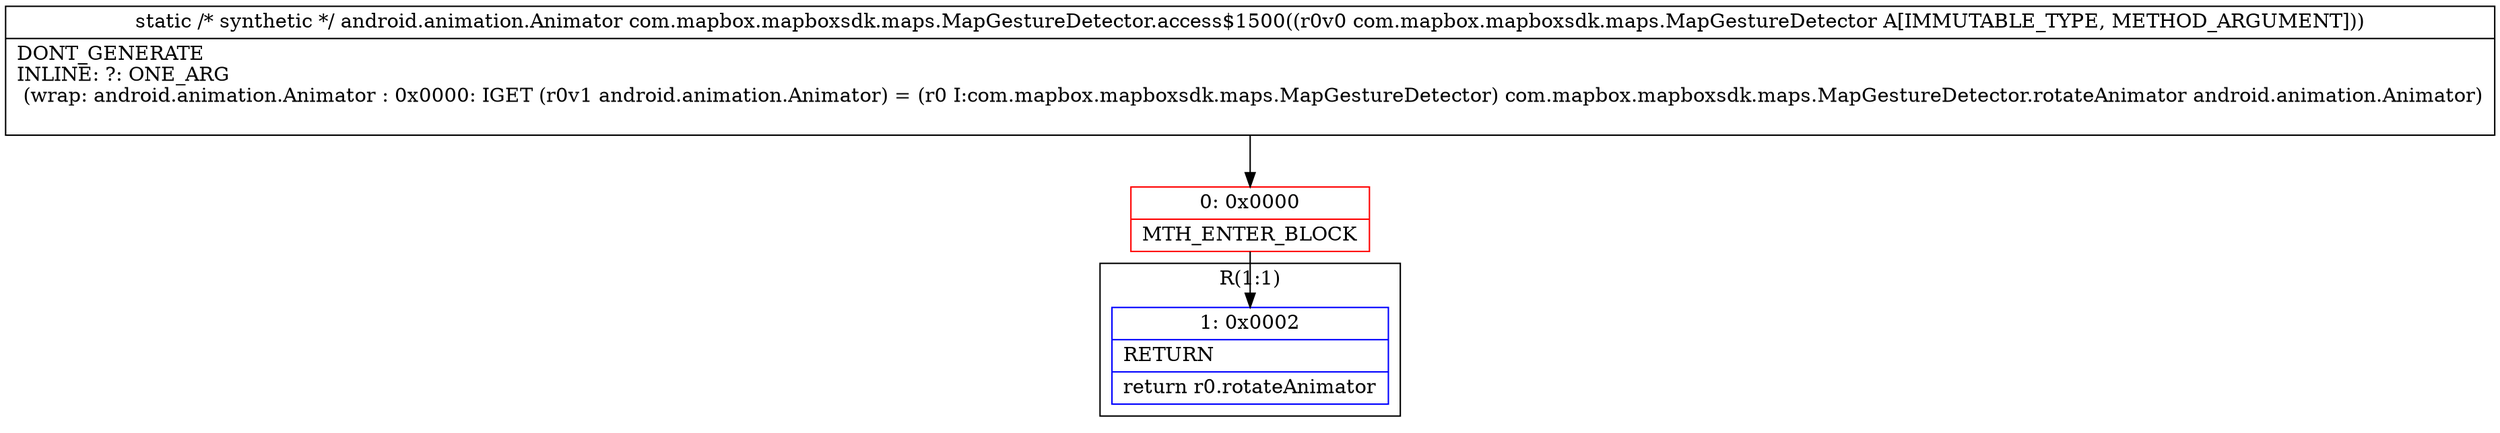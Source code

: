 digraph "CFG forcom.mapbox.mapboxsdk.maps.MapGestureDetector.access$1500(Lcom\/mapbox\/mapboxsdk\/maps\/MapGestureDetector;)Landroid\/animation\/Animator;" {
subgraph cluster_Region_614355270 {
label = "R(1:1)";
node [shape=record,color=blue];
Node_1 [shape=record,label="{1\:\ 0x0002|RETURN\l|return r0.rotateAnimator\l}"];
}
Node_0 [shape=record,color=red,label="{0\:\ 0x0000|MTH_ENTER_BLOCK\l}"];
MethodNode[shape=record,label="{static \/* synthetic *\/ android.animation.Animator com.mapbox.mapboxsdk.maps.MapGestureDetector.access$1500((r0v0 com.mapbox.mapboxsdk.maps.MapGestureDetector A[IMMUTABLE_TYPE, METHOD_ARGUMENT]))  | DONT_GENERATE\lINLINE: ?: ONE_ARG  \l  (wrap: android.animation.Animator : 0x0000: IGET  (r0v1 android.animation.Animator) = (r0 I:com.mapbox.mapboxsdk.maps.MapGestureDetector) com.mapbox.mapboxsdk.maps.MapGestureDetector.rotateAnimator android.animation.Animator)\l\l}"];
MethodNode -> Node_0;
Node_0 -> Node_1;
}

